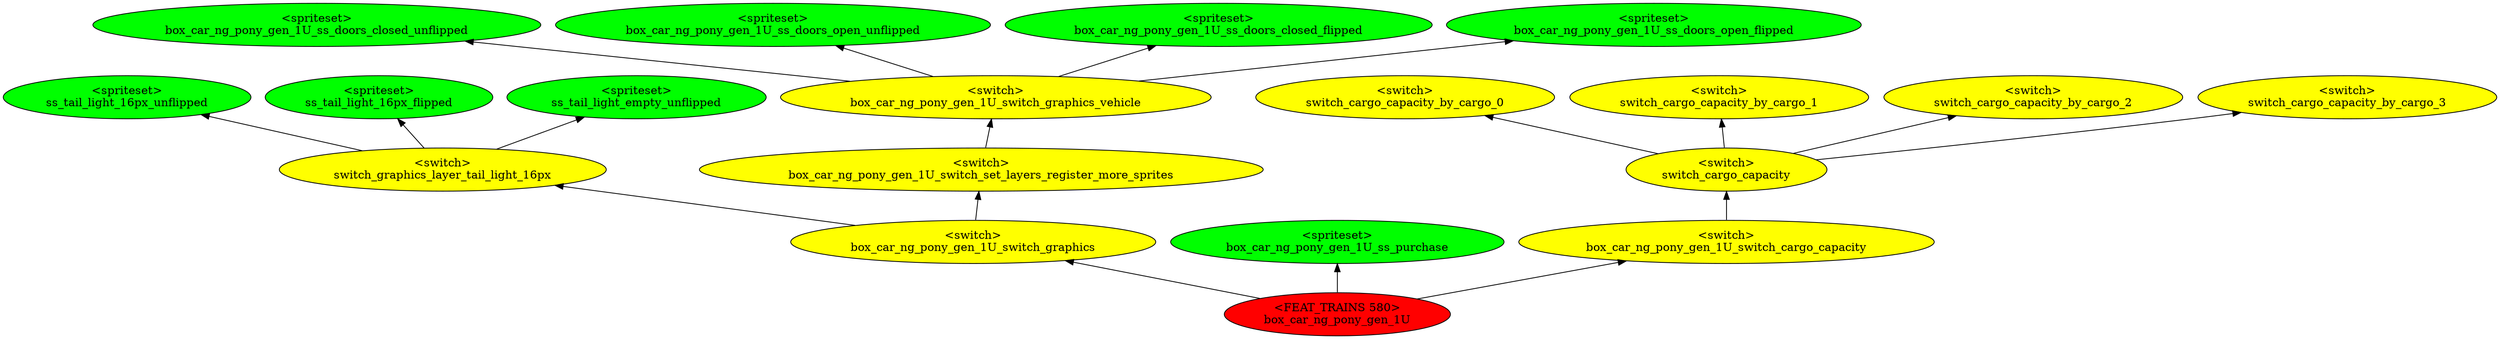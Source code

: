 digraph {
rankdir="BT"
ss_tail_light_16px_unflipped [fillcolor=green style="filled" label="<spriteset>\nss_tail_light_16px_unflipped"]
ss_tail_light_16px_flipped [fillcolor=green style="filled" label="<spriteset>\nss_tail_light_16px_flipped"]
ss_tail_light_empty_unflipped [fillcolor=green style="filled" label="<spriteset>\nss_tail_light_empty_unflipped"]
switch_graphics_layer_tail_light_16px [fillcolor=yellow style="filled" label="<switch>\nswitch_graphics_layer_tail_light_16px"]
switch_cargo_capacity_by_cargo_0 [fillcolor=yellow style="filled" label="<switch>\nswitch_cargo_capacity_by_cargo_0"]
switch_cargo_capacity_by_cargo_1 [fillcolor=yellow style="filled" label="<switch>\nswitch_cargo_capacity_by_cargo_1"]
switch_cargo_capacity_by_cargo_2 [fillcolor=yellow style="filled" label="<switch>\nswitch_cargo_capacity_by_cargo_2"]
switch_cargo_capacity_by_cargo_3 [fillcolor=yellow style="filled" label="<switch>\nswitch_cargo_capacity_by_cargo_3"]
switch_cargo_capacity [fillcolor=yellow style="filled" label="<switch>\nswitch_cargo_capacity"]
box_car_ng_pony_gen_1U_ss_doors_closed_unflipped [fillcolor=green style="filled" label="<spriteset>\nbox_car_ng_pony_gen_1U_ss_doors_closed_unflipped"]
box_car_ng_pony_gen_1U_ss_doors_open_unflipped [fillcolor=green style="filled" label="<spriteset>\nbox_car_ng_pony_gen_1U_ss_doors_open_unflipped"]
box_car_ng_pony_gen_1U_ss_doors_closed_flipped [fillcolor=green style="filled" label="<spriteset>\nbox_car_ng_pony_gen_1U_ss_doors_closed_flipped"]
box_car_ng_pony_gen_1U_ss_doors_open_flipped [fillcolor=green style="filled" label="<spriteset>\nbox_car_ng_pony_gen_1U_ss_doors_open_flipped"]
box_car_ng_pony_gen_1U_switch_graphics_vehicle [fillcolor=yellow style="filled" label="<switch>\nbox_car_ng_pony_gen_1U_switch_graphics_vehicle"]
box_car_ng_pony_gen_1U_switch_set_layers_register_more_sprites [fillcolor=yellow style="filled" label="<switch>\nbox_car_ng_pony_gen_1U_switch_set_layers_register_more_sprites"]
box_car_ng_pony_gen_1U_switch_graphics [fillcolor=yellow style="filled" label="<switch>\nbox_car_ng_pony_gen_1U_switch_graphics"]
box_car_ng_pony_gen_1U_ss_purchase [fillcolor=green style="filled" label="<spriteset>\nbox_car_ng_pony_gen_1U_ss_purchase"]
box_car_ng_pony_gen_1U_switch_cargo_capacity [fillcolor=yellow style="filled" label="<switch>\nbox_car_ng_pony_gen_1U_switch_cargo_capacity"]
box_car_ng_pony_gen_1U [fillcolor=red style="filled" label="<FEAT_TRAINS 580>\nbox_car_ng_pony_gen_1U"]
box_car_ng_pony_gen_1U->box_car_ng_pony_gen_1U_switch_cargo_capacity
box_car_ng_pony_gen_1U_switch_graphics->switch_graphics_layer_tail_light_16px
switch_graphics_layer_tail_light_16px->ss_tail_light_16px_flipped
box_car_ng_pony_gen_1U_switch_graphics->box_car_ng_pony_gen_1U_switch_set_layers_register_more_sprites
box_car_ng_pony_gen_1U_switch_graphics_vehicle->box_car_ng_pony_gen_1U_ss_doors_closed_flipped
switch_cargo_capacity->switch_cargo_capacity_by_cargo_1
switch_graphics_layer_tail_light_16px->ss_tail_light_empty_unflipped
switch_cargo_capacity->switch_cargo_capacity_by_cargo_3
switch_cargo_capacity->switch_cargo_capacity_by_cargo_0
box_car_ng_pony_gen_1U_switch_graphics_vehicle->box_car_ng_pony_gen_1U_ss_doors_open_flipped
switch_graphics_layer_tail_light_16px->ss_tail_light_16px_unflipped
box_car_ng_pony_gen_1U_switch_set_layers_register_more_sprites->box_car_ng_pony_gen_1U_switch_graphics_vehicle
box_car_ng_pony_gen_1U_switch_cargo_capacity->switch_cargo_capacity
box_car_ng_pony_gen_1U_switch_graphics_vehicle->box_car_ng_pony_gen_1U_ss_doors_open_unflipped
box_car_ng_pony_gen_1U_switch_graphics_vehicle->box_car_ng_pony_gen_1U_ss_doors_closed_unflipped
box_car_ng_pony_gen_1U->box_car_ng_pony_gen_1U_ss_purchase
switch_cargo_capacity->switch_cargo_capacity_by_cargo_2
box_car_ng_pony_gen_1U->box_car_ng_pony_gen_1U_switch_graphics
}
